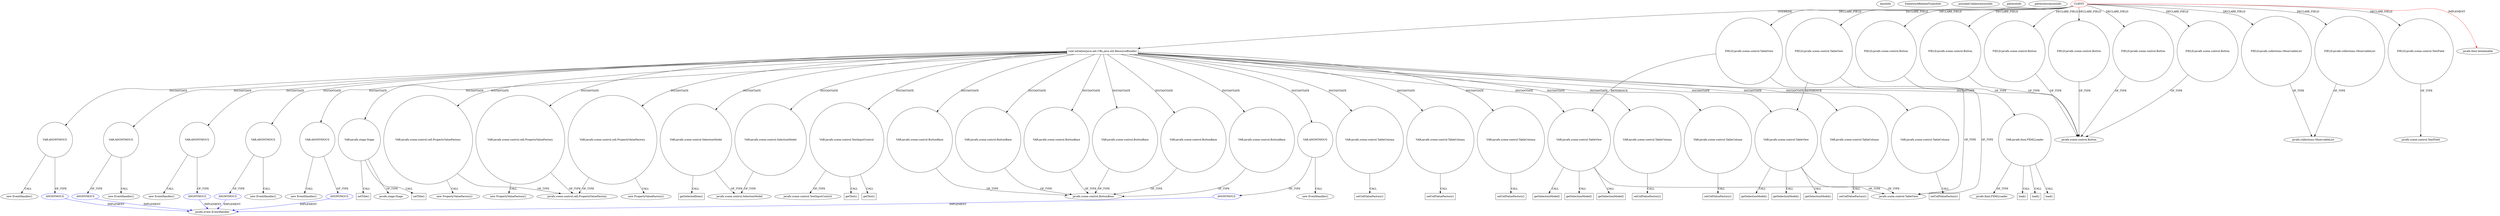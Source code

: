 digraph {
baseInfo[graphId=1646,category="pattern",isAnonymous=false,possibleRelation=true]
frameworkRelatedTypesInfo[0="javafx.fxml.Initializable"]
possibleCollaborationsInfo[0="1646~INSTANTIATION-OVERRIDING_METHOD_DECLARATION-~javafx.fxml.Initializable ~javafx.event.EventHandler ~false~true",1="1646~INSTANTIATION-OVERRIDING_METHOD_DECLARATION-~javafx.fxml.Initializable ~javafx.event.EventHandler ~false~true",2="1646~INSTANTIATION-OVERRIDING_METHOD_DECLARATION-~javafx.fxml.Initializable ~javafx.event.EventHandler ~false~true",3="1646~INSTANTIATION-OVERRIDING_METHOD_DECLARATION-~javafx.fxml.Initializable ~javafx.event.EventHandler ~false~true",4="1646~INSTANTIATION-OVERRIDING_METHOD_DECLARATION-~javafx.fxml.Initializable ~javafx.event.EventHandler ~false~true",5="1646~INSTANTIATION-OVERRIDING_METHOD_DECLARATION-~javafx.fxml.Initializable ~javafx.event.EventHandler ~false~true"]
patternInfo[frequency=2.0,patternRootClient=0]
patternInstancesInfo[0="diogocs1-FPessoais~/diogocs1-FPessoais/FPessoais-master/FinancasPessoais/src/app/controllers/HomeController.java~HomeController~2490",1="crosswords-testEnvironment~/crosswords-testEnvironment/testEnvironment-master/src/GUI/MainController.java~MainController~2315"]
86[label="javafx.scene.control.cell.PropertyValueFactory",vertexType="FRAMEWORK_CLASS_TYPE",isFrameworkType=false]
91[label="VAR:javafx.scene.control.cell.PropertyValueFactory",vertexType="VARIABLE_EXPRESION",isFrameworkType=false,shape=circle]
54[label="void initialize(java.net.URL,java.util.ResourceBundle)",vertexType="OVERRIDING_METHOD_DECLARATION",isFrameworkType=false,shape=box]
0[label="CLIENT",vertexType="ROOT_CLIENT_CLASS_DECLARATION",isFrameworkType=false,color=red]
38[label="FIELD:javafx.scene.control.Button",vertexType="FIELD_DECLARATION",isFrameworkType=false,shape=circle]
14[label="FIELD:javafx.scene.control.Button",vertexType="FIELD_DECLARATION",isFrameworkType=false,shape=circle]
2[label="FIELD:javafx.scene.control.Button",vertexType="FIELD_DECLARATION",isFrameworkType=false,shape=circle]
32[label="FIELD:javafx.scene.control.Button",vertexType="FIELD_DECLARATION",isFrameworkType=false,shape=circle]
44[label="FIELD:javafx.scene.control.Button",vertexType="FIELD_DECLARATION",isFrameworkType=false,shape=circle]
16[label="FIELD:javafx.scene.control.Button",vertexType="FIELD_DECLARATION",isFrameworkType=false,shape=circle]
12[label="FIELD:javafx.collections.ObservableList",vertexType="FIELD_DECLARATION",isFrameworkType=false,shape=circle]
13[label="javafx.collections.ObservableList",vertexType="FRAMEWORK_INTERFACE_TYPE",isFrameworkType=false]
34[label="FIELD:javafx.collections.ObservableList",vertexType="FIELD_DECLARATION",isFrameworkType=false,shape=circle]
301[label="VAR:javafx.scene.control.SelectionModel",vertexType="VARIABLE_EXPRESION",isFrameworkType=false,shape=circle]
302[label="getSelectedItem()",vertexType="INSIDE_CALL",isFrameworkType=false,shape=box]
116[label="javafx.scene.control.SelectionModel",vertexType="FRAMEWORK_CLASS_TYPE",isFrameworkType=false]
114[label="VAR:javafx.scene.control.SelectionModel",vertexType="VARIABLE_EXPRESION",isFrameworkType=false,shape=circle]
90[label="new PropertyValueFactory()",vertexType="CONSTRUCTOR_CALL",isFrameworkType=false]
276[label="VAR:javafx.scene.control.TextInputControl",vertexType="VARIABLE_EXPRESION",isFrameworkType=false,shape=circle]
230[label="VAR:javafx.scene.control.ButtonBase",vertexType="VARIABLE_EXPRESION",isFrameworkType=false,shape=circle]
109[label="javafx.scene.control.ButtonBase",vertexType="FRAMEWORK_CLASS_TYPE",isFrameworkType=false]
244[label="VAR:javafx.scene.control.ButtonBase",vertexType="VARIABLE_EXPRESION",isFrameworkType=false,shape=circle]
192[label="VAR:javafx.scene.control.ButtonBase",vertexType="VARIABLE_EXPRESION",isFrameworkType=false,shape=circle]
107[label="VAR:javafx.scene.control.ButtonBase",vertexType="VARIABLE_EXPRESION",isFrameworkType=false,shape=circle]
219[label="VAR:javafx.scene.control.ButtonBase",vertexType="VARIABLE_EXPRESION",isFrameworkType=false,shape=circle]
294[label="VAR:javafx.scene.control.ButtonBase",vertexType="VARIABLE_EXPRESION",isFrameworkType=false,shape=circle]
3[label="javafx.scene.control.Button",vertexType="FRAMEWORK_CLASS_TYPE",isFrameworkType=false]
218[label="javafx.scene.control.TextInputControl",vertexType="FRAMEWORK_CLASS_TYPE",isFrameworkType=false]
50[label="FIELD:javafx.scene.control.TextField",vertexType="FIELD_DECLARATION",isFrameworkType=false,shape=circle]
85[label="VAR:javafx.scene.control.cell.PropertyValueFactory",vertexType="VARIABLE_EXPRESION",isFrameworkType=false,shape=circle]
84[label="new PropertyValueFactory()",vertexType="CONSTRUCTOR_CALL",isFrameworkType=false]
97[label="VAR:javafx.scene.control.cell.PropertyValueFactory",vertexType="VARIABLE_EXPRESION",isFrameworkType=false,shape=circle]
96[label="new PropertyValueFactory()",vertexType="CONSTRUCTOR_CALL",isFrameworkType=false]
277[label="getText()",vertexType="INSIDE_CALL",isFrameworkType=false,shape=box]
280[label="getText()",vertexType="INSIDE_CALL",isFrameworkType=false,shape=box]
223[label="VAR:ANONYMOUS",vertexType="VARIABLE_EXPRESION",isFrameworkType=false,shape=circle]
224[label="ANONYMOUS",vertexType="REFERENCE_ANONYMOUS_DECLARATION",isFrameworkType=false,color=blue]
222[label="new EventHandler()",vertexType="CONSTRUCTOR_CALL",isFrameworkType=false]
113[label="javafx.event.EventHandler",vertexType="FRAMEWORK_INTERFACE_TYPE",isFrameworkType=false]
249[label="ANONYMOUS",vertexType="REFERENCE_ANONYMOUS_DECLARATION",isFrameworkType=false,color=blue]
299[label="ANONYMOUS",vertexType="REFERENCE_ANONYMOUS_DECLARATION",isFrameworkType=false,color=blue]
197[label="ANONYMOUS",vertexType="REFERENCE_ANONYMOUS_DECLARATION",isFrameworkType=false,color=blue]
235[label="ANONYMOUS",vertexType="REFERENCE_ANONYMOUS_DECLARATION",isFrameworkType=false,color=blue]
112[label="ANONYMOUS",vertexType="REFERENCE_ANONYMOUS_DECLARATION",isFrameworkType=false,color=blue]
298[label="VAR:ANONYMOUS",vertexType="VARIABLE_EXPRESION",isFrameworkType=false,shape=circle]
297[label="new EventHandler()",vertexType="CONSTRUCTOR_CALL",isFrameworkType=false]
111[label="VAR:ANONYMOUS",vertexType="VARIABLE_EXPRESION",isFrameworkType=false,shape=circle]
110[label="new EventHandler()",vertexType="CONSTRUCTOR_CALL",isFrameworkType=false]
248[label="VAR:ANONYMOUS",vertexType="VARIABLE_EXPRESION",isFrameworkType=false,shape=circle]
247[label="new EventHandler()",vertexType="CONSTRUCTOR_CALL",isFrameworkType=false]
234[label="VAR:ANONYMOUS",vertexType="VARIABLE_EXPRESION",isFrameworkType=false,shape=circle]
233[label="new EventHandler()",vertexType="CONSTRUCTOR_CALL",isFrameworkType=false]
196[label="VAR:ANONYMOUS",vertexType="VARIABLE_EXPRESION",isFrameworkType=false,shape=circle]
195[label="new EventHandler()",vertexType="CONSTRUCTOR_CALL",isFrameworkType=false]
1[label="javafx.fxml.Initializable",vertexType="FRAMEWORK_INTERFACE_TYPE",isFrameworkType=false]
120[label="VAR:javafx.stage.Stage",vertexType="VARIABLE_EXPRESION",isFrameworkType=false,shape=circle]
284[label="setTitle()",vertexType="INSIDE_CALL",isFrameworkType=false,shape=box]
181[label="setTitle()",vertexType="INSIDE_CALL",isFrameworkType=false,shape=box]
121[label="javafx.stage.Stage",vertexType="FRAMEWORK_CLASS_TYPE",isFrameworkType=false]
9[label="javafx.scene.control.TextField",vertexType="FRAMEWORK_CLASS_TYPE",isFrameworkType=false]
102[label="VAR:javafx.scene.control.TableView",vertexType="VARIABLE_EXPRESION",isFrameworkType=false,shape=circle]
305[label="getSelectionModel()",vertexType="INSIDE_CALL",isFrameworkType=false,shape=box]
118[label="getSelectionModel()",vertexType="INSIDE_CALL",isFrameworkType=false,shape=box]
103[label="getSelectionModel()",vertexType="INSIDE_CALL",isFrameworkType=false,shape=box]
10[label="FIELD:javafx.scene.control.TableView",vertexType="FIELD_DECLARATION",isFrameworkType=false,shape=circle]
30[label="FIELD:javafx.scene.control.TableView",vertexType="FIELD_DECLARATION",isFrameworkType=false,shape=circle]
78[label="VAR:javafx.scene.control.TableColumn",vertexType="VARIABLE_EXPRESION",isFrameworkType=false,shape=circle]
58[label="VAR:javafx.scene.control.TableColumn",vertexType="VARIABLE_EXPRESION",isFrameworkType=false,shape=circle]
81[label="VAR:javafx.scene.control.TableColumn",vertexType="VARIABLE_EXPRESION",isFrameworkType=false,shape=circle]
55[label="VAR:javafx.scene.control.TableColumn",vertexType="VARIABLE_EXPRESION",isFrameworkType=false,shape=circle]
87[label="VAR:javafx.scene.control.TableColumn",vertexType="VARIABLE_EXPRESION",isFrameworkType=false,shape=circle]
61[label="VAR:javafx.scene.control.TableColumn",vertexType="VARIABLE_EXPRESION",isFrameworkType=false,shape=circle]
75[label="VAR:javafx.scene.control.TableColumn",vertexType="VARIABLE_EXPRESION",isFrameworkType=false,shape=circle]
182[label="VAR:javafx.fxml.FXMLLoader",vertexType="VARIABLE_EXPRESION",isFrameworkType=false,shape=circle]
184[label="javafx.fxml.FXMLLoader",vertexType="FRAMEWORK_CLASS_TYPE",isFrameworkType=false]
11[label="javafx.scene.control.TableView",vertexType="FRAMEWORK_CLASS_TYPE",isFrameworkType=false]
183[label="load()",vertexType="INSIDE_CALL",isFrameworkType=false,shape=box]
286[label="load()",vertexType="INSIDE_CALL",isFrameworkType=false,shape=box]
311[label="load()",vertexType="INSIDE_CALL",isFrameworkType=false,shape=box]
82[label="setCellValueFactory()",vertexType="INSIDE_CALL",isFrameworkType=false,shape=box]
62[label="setCellValueFactory()",vertexType="INSIDE_CALL",isFrameworkType=false,shape=box]
79[label="setCellValueFactory()",vertexType="INSIDE_CALL",isFrameworkType=false,shape=box]
56[label="setCellValueFactory()",vertexType="INSIDE_CALL",isFrameworkType=false,shape=box]
88[label="setCellValueFactory()",vertexType="INSIDE_CALL",isFrameworkType=false,shape=box]
76[label="setCellValueFactory()",vertexType="INSIDE_CALL",isFrameworkType=false,shape=box]
59[label="setCellValueFactory()",vertexType="INSIDE_CALL",isFrameworkType=false,shape=box]
67[label="VAR:javafx.scene.control.TableView",vertexType="VARIABLE_EXPRESION",isFrameworkType=false,shape=circle]
266[label="getSelectionModel()",vertexType="INSIDE_CALL",isFrameworkType=false,shape=box]
68[label="getSelectionModel()",vertexType="INSIDE_CALL",isFrameworkType=false,shape=box]
241[label="getSelectionModel()",vertexType="INSIDE_CALL",isFrameworkType=false,shape=box]
219->109[label="OF_TYPE"]
276->277[label="CALL"]
54->244[label="INSTANTIATE"]
54->182[label="INSTANTIATE"]
91->90[label="CALL"]
91->86[label="OF_TYPE"]
54->111[label="INSTANTIATE"]
38->3[label="OF_TYPE"]
0->30[label="DECLARE_FIELD"]
299->113[label="IMPLEMENT",color=blue]
298->299[label="OF_TYPE"]
54->78[label="INSTANTIATE"]
54->223[label="INSTANTIATE"]
0->2[label="DECLARE_FIELD"]
0->34[label="DECLARE_FIELD"]
67->241[label="CALL"]
30->11[label="OF_TYPE"]
54->298[label="INSTANTIATE"]
54->102[label="INSTANTIATE"]
54->55[label="INSTANTIATE"]
111->110[label="CALL"]
81->82[label="CALL"]
223->222[label="CALL"]
249->113[label="IMPLEMENT",color=blue]
224->113[label="IMPLEMENT",color=blue]
54->85[label="INSTANTIATE"]
0->16[label="DECLARE_FIELD"]
244->109[label="OF_TYPE"]
0->12[label="DECLARE_FIELD"]
54->75[label="INSTANTIATE"]
32->3[label="OF_TYPE"]
85->86[label="OF_TYPE"]
120->121[label="OF_TYPE"]
67->11[label="OF_TYPE"]
196->197[label="OF_TYPE"]
54->219[label="INSTANTIATE"]
58->59[label="CALL"]
235->113[label="IMPLEMENT",color=blue]
54->81[label="INSTANTIATE"]
223->224[label="OF_TYPE"]
75->76[label="CALL"]
78->79[label="CALL"]
0->54[label="OVERRIDE"]
276->218[label="OF_TYPE"]
102->11[label="OF_TYPE"]
54->192[label="INSTANTIATE"]
54->61[label="INSTANTIATE"]
120->181[label="CALL"]
87->88[label="CALL"]
16->3[label="OF_TYPE"]
10->11[label="OF_TYPE"]
234->233[label="CALL"]
30->102[label="REFERENCE"]
248->249[label="OF_TYPE"]
301->302[label="CALL"]
112->113[label="IMPLEMENT",color=blue]
0->1[label="IMPLEMENT",color=red]
102->103[label="CALL"]
2->3[label="OF_TYPE"]
182->183[label="CALL"]
54->114[label="INSTANTIATE"]
120->284[label="CALL"]
85->84[label="CALL"]
114->116[label="OF_TYPE"]
97->96[label="CALL"]
61->62[label="CALL"]
54->107[label="INSTANTIATE"]
294->109[label="OF_TYPE"]
55->56[label="CALL"]
54->234[label="INSTANTIATE"]
54->196[label="INSTANTIATE"]
107->109[label="OF_TYPE"]
301->116[label="OF_TYPE"]
10->67[label="REFERENCE"]
192->109[label="OF_TYPE"]
102->305[label="CALL"]
54->97[label="INSTANTIATE"]
0->50[label="DECLARE_FIELD"]
12->13[label="OF_TYPE"]
0->32[label="DECLARE_FIELD"]
0->14[label="DECLARE_FIELD"]
54->58[label="INSTANTIATE"]
54->87[label="INSTANTIATE"]
14->3[label="OF_TYPE"]
111->112[label="OF_TYPE"]
67->68[label="CALL"]
54->276[label="INSTANTIATE"]
34->13[label="OF_TYPE"]
182->311[label="CALL"]
54->120[label="INSTANTIATE"]
50->9[label="OF_TYPE"]
230->109[label="OF_TYPE"]
54->294[label="INSTANTIATE"]
276->280[label="CALL"]
54->301[label="INSTANTIATE"]
248->247[label="CALL"]
182->286[label="CALL"]
196->195[label="CALL"]
234->235[label="OF_TYPE"]
44->3[label="OF_TYPE"]
67->266[label="CALL"]
54->67[label="INSTANTIATE"]
54->230[label="INSTANTIATE"]
0->10[label="DECLARE_FIELD"]
54->248[label="INSTANTIATE"]
97->86[label="OF_TYPE"]
182->184[label="OF_TYPE"]
197->113[label="IMPLEMENT",color=blue]
0->44[label="DECLARE_FIELD"]
54->91[label="INSTANTIATE"]
0->38[label="DECLARE_FIELD"]
298->297[label="CALL"]
102->118[label="CALL"]
}
